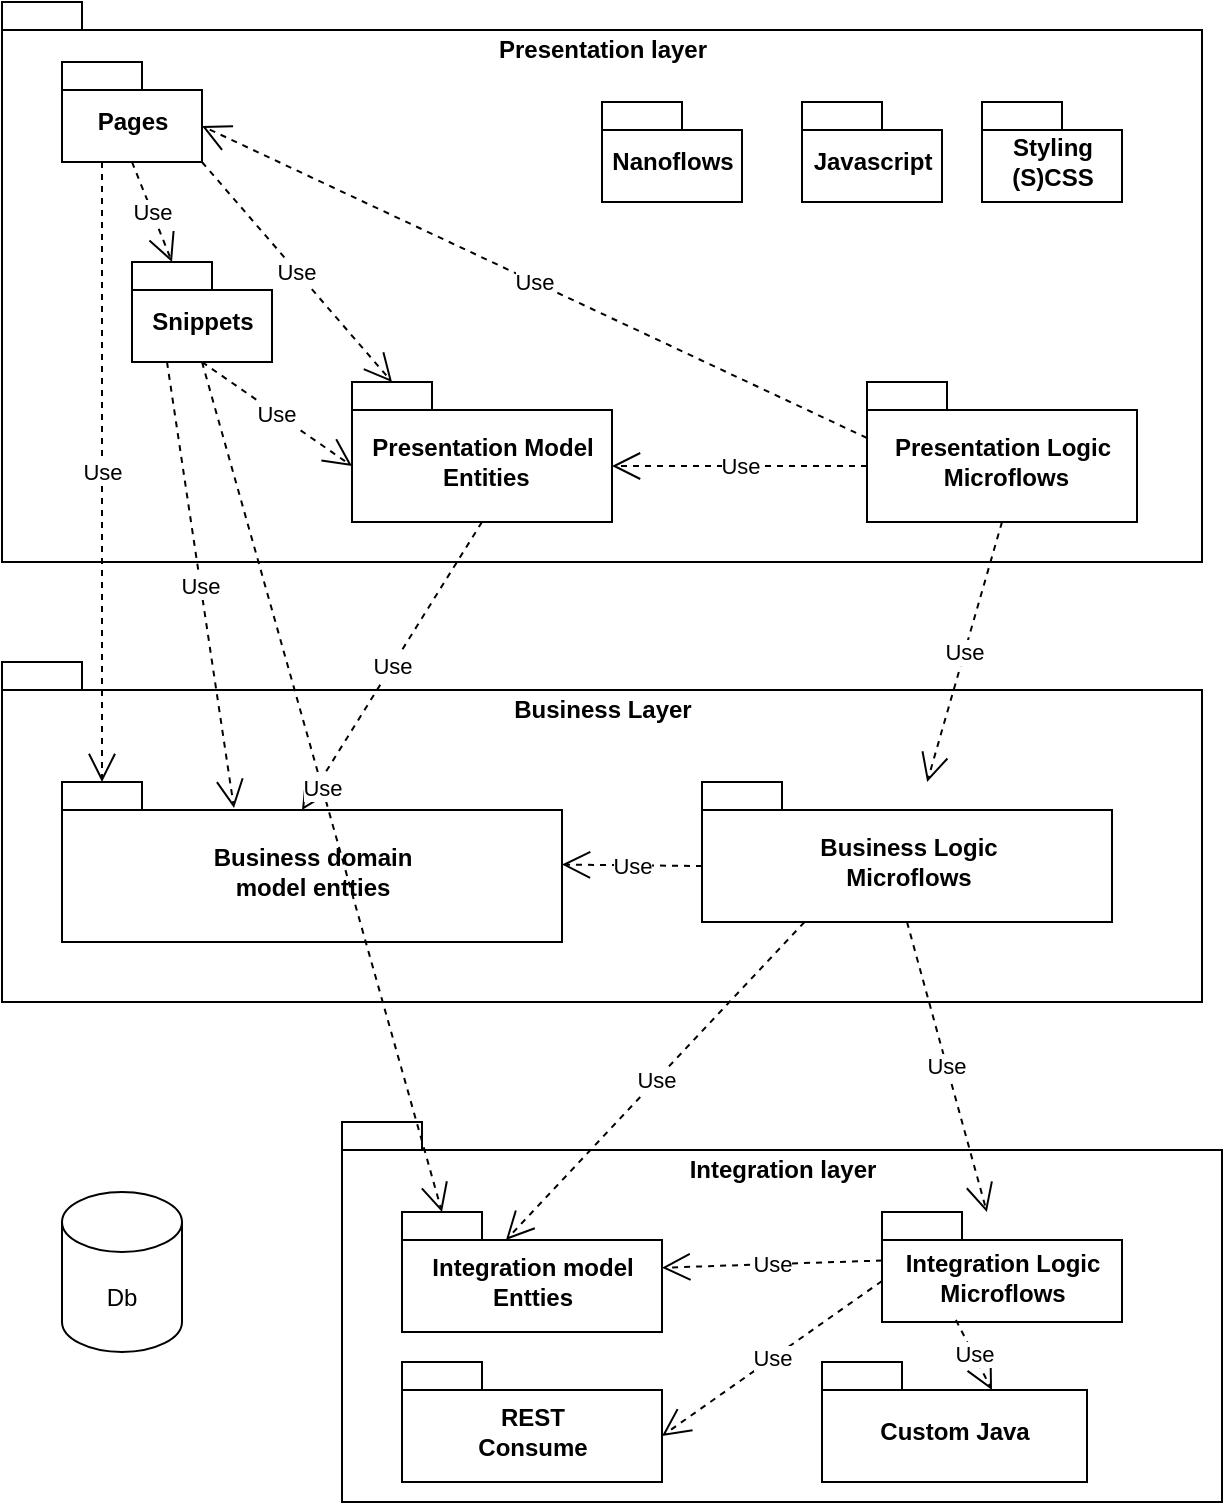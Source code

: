 <mxfile version="20.2.3" type="github">
  <diagram id="5lkGdCX38_jDYc64qRNI" name="Page-1">
    <mxGraphModel dx="1298" dy="945" grid="1" gridSize="10" guides="1" tooltips="1" connect="1" arrows="1" fold="1" page="1" pageScale="1" pageWidth="850" pageHeight="1100" math="0" shadow="0">
      <root>
        <mxCell id="0" />
        <mxCell id="1" parent="0" />
        <mxCell id="YnYZbGRVtHC3Ov1tgGDw-1" value="Presentation layer" style="shape=folder;fontStyle=1;spacingTop=10;tabWidth=40;tabHeight=14;tabPosition=left;html=1;spacingLeft=0;spacingBottom=0;labelPosition=center;verticalLabelPosition=middle;align=center;verticalAlign=top;horizontal=1;" vertex="1" parent="1">
          <mxGeometry x="120" y="60" width="600" height="280" as="geometry" />
        </mxCell>
        <mxCell id="YnYZbGRVtHC3Ov1tgGDw-3" value="Presentation Model&lt;br&gt;&amp;nbsp;Entities" style="shape=folder;fontStyle=1;spacingTop=10;tabWidth=40;tabHeight=14;tabPosition=left;html=1;" vertex="1" parent="1">
          <mxGeometry x="295" y="250" width="130" height="70" as="geometry" />
        </mxCell>
        <mxCell id="YnYZbGRVtHC3Ov1tgGDw-4" value="Pages" style="shape=folder;fontStyle=1;spacingTop=10;tabWidth=40;tabHeight=14;tabPosition=left;html=1;" vertex="1" parent="1">
          <mxGeometry x="150" y="90" width="70" height="50" as="geometry" />
        </mxCell>
        <mxCell id="YnYZbGRVtHC3Ov1tgGDw-5" value="Snippets" style="shape=folder;fontStyle=1;spacingTop=10;tabWidth=40;tabHeight=14;tabPosition=left;html=1;" vertex="1" parent="1">
          <mxGeometry x="185" y="190" width="70" height="50" as="geometry" />
        </mxCell>
        <mxCell id="YnYZbGRVtHC3Ov1tgGDw-7" value="Presentation Logic&lt;br&gt;&amp;nbsp;Microflows" style="shape=folder;fontStyle=1;spacingTop=10;tabWidth=40;tabHeight=14;tabPosition=left;html=1;" vertex="1" parent="1">
          <mxGeometry x="552.5" y="250" width="135" height="70" as="geometry" />
        </mxCell>
        <mxCell id="YnYZbGRVtHC3Ov1tgGDw-6" value="Nanoflows" style="shape=folder;fontStyle=1;spacingTop=10;tabWidth=40;tabHeight=14;tabPosition=left;html=1;" vertex="1" parent="1">
          <mxGeometry x="420" y="110" width="70" height="50" as="geometry" />
        </mxCell>
        <mxCell id="YnYZbGRVtHC3Ov1tgGDw-9" value="Javascript" style="shape=folder;fontStyle=1;spacingTop=10;tabWidth=40;tabHeight=14;tabPosition=left;html=1;" vertex="1" parent="1">
          <mxGeometry x="520" y="110" width="70" height="50" as="geometry" />
        </mxCell>
        <mxCell id="YnYZbGRVtHC3Ov1tgGDw-11" value="Business Layer" style="shape=folder;fontStyle=1;spacingTop=10;tabWidth=40;tabHeight=14;tabPosition=left;html=1;verticalAlign=top;" vertex="1" parent="1">
          <mxGeometry x="120" y="390" width="600" height="170" as="geometry" />
        </mxCell>
        <mxCell id="YnYZbGRVtHC3Ov1tgGDw-12" value="Business domain &lt;br&gt;model entties" style="shape=folder;fontStyle=1;spacingTop=10;tabWidth=40;tabHeight=14;tabPosition=left;html=1;" vertex="1" parent="1">
          <mxGeometry x="150" y="450" width="250" height="80" as="geometry" />
        </mxCell>
        <mxCell id="YnYZbGRVtHC3Ov1tgGDw-13" value="Styling&lt;br&gt;(S)CSS" style="shape=folder;fontStyle=1;spacingTop=10;tabWidth=40;tabHeight=14;tabPosition=left;html=1;" vertex="1" parent="1">
          <mxGeometry x="610" y="110" width="70" height="50" as="geometry" />
        </mxCell>
        <mxCell id="YnYZbGRVtHC3Ov1tgGDw-14" value="Db" style="shape=cylinder3;whiteSpace=wrap;html=1;boundedLbl=1;backgroundOutline=1;size=15;" vertex="1" parent="1">
          <mxGeometry x="150" y="655" width="60" height="80" as="geometry" />
        </mxCell>
        <mxCell id="YnYZbGRVtHC3Ov1tgGDw-15" value="Business Logic&lt;br&gt;Microflows" style="shape=folder;fontStyle=1;spacingTop=10;tabWidth=40;tabHeight=14;tabPosition=left;html=1;" vertex="1" parent="1">
          <mxGeometry x="470" y="450" width="205" height="70" as="geometry" />
        </mxCell>
        <mxCell id="YnYZbGRVtHC3Ov1tgGDw-16" value="Integration layer" style="shape=folder;fontStyle=1;spacingTop=10;tabWidth=40;tabHeight=14;tabPosition=left;html=1;verticalAlign=top;" vertex="1" parent="1">
          <mxGeometry x="290" y="620" width="440" height="190" as="geometry" />
        </mxCell>
        <mxCell id="YnYZbGRVtHC3Ov1tgGDw-17" value="Integration model&lt;br&gt;Entties" style="shape=folder;fontStyle=1;spacingTop=10;tabWidth=40;tabHeight=14;tabPosition=left;html=1;" vertex="1" parent="1">
          <mxGeometry x="320" y="665" width="130" height="60" as="geometry" />
        </mxCell>
        <mxCell id="YnYZbGRVtHC3Ov1tgGDw-19" value="Integration Logic&lt;br&gt;Microflows" style="shape=folder;fontStyle=1;spacingTop=10;tabWidth=40;tabHeight=14;tabPosition=left;html=1;" vertex="1" parent="1">
          <mxGeometry x="560" y="665" width="120" height="55" as="geometry" />
        </mxCell>
        <mxCell id="YnYZbGRVtHC3Ov1tgGDw-20" value="Custom Java" style="shape=folder;fontStyle=1;spacingTop=10;tabWidth=40;tabHeight=14;tabPosition=left;html=1;" vertex="1" parent="1">
          <mxGeometry x="530" y="740" width="132.5" height="60" as="geometry" />
        </mxCell>
        <mxCell id="YnYZbGRVtHC3Ov1tgGDw-22" value="Use" style="endArrow=open;endSize=12;dashed=1;html=1;rounded=0;exitX=0.5;exitY=1;exitDx=0;exitDy=0;exitPerimeter=0;" edge="1" parent="1" source="YnYZbGRVtHC3Ov1tgGDw-15" target="YnYZbGRVtHC3Ov1tgGDw-19">
          <mxGeometry width="160" relative="1" as="geometry">
            <mxPoint x="340" y="620" as="sourcePoint" />
            <mxPoint x="500" y="620" as="targetPoint" />
          </mxGeometry>
        </mxCell>
        <mxCell id="YnYZbGRVtHC3Ov1tgGDw-23" value="Use" style="endArrow=open;endSize=12;dashed=1;html=1;rounded=0;exitX=0.308;exitY=0.982;exitDx=0;exitDy=0;exitPerimeter=0;entryX=0;entryY=0;entryDx=85;entryDy=14;entryPerimeter=0;" edge="1" parent="1" source="YnYZbGRVtHC3Ov1tgGDw-19" target="YnYZbGRVtHC3Ov1tgGDw-20">
          <mxGeometry width="160" relative="1" as="geometry">
            <mxPoint x="582.5" y="530" as="sourcePoint" />
            <mxPoint x="622.641" y="680" as="targetPoint" />
          </mxGeometry>
        </mxCell>
        <mxCell id="YnYZbGRVtHC3Ov1tgGDw-24" value="Use" style="endArrow=open;endSize=12;dashed=1;html=1;rounded=0;exitX=0;exitY=0;exitDx=0;exitDy=42;exitPerimeter=0;" edge="1" parent="1" source="YnYZbGRVtHC3Ov1tgGDw-15" target="YnYZbGRVtHC3Ov1tgGDw-12">
          <mxGeometry width="160" relative="1" as="geometry">
            <mxPoint x="592.5" y="540" as="sourcePoint" />
            <mxPoint x="632.641" y="690" as="targetPoint" />
          </mxGeometry>
        </mxCell>
        <mxCell id="YnYZbGRVtHC3Ov1tgGDw-25" value="Use" style="endArrow=open;endSize=12;dashed=1;html=1;rounded=0;exitX=0.5;exitY=1;exitDx=0;exitDy=0;exitPerimeter=0;entryX=0;entryY=0;entryDx=120;entryDy=14;entryPerimeter=0;" edge="1" parent="1" source="YnYZbGRVtHC3Ov1tgGDw-3" target="YnYZbGRVtHC3Ov1tgGDw-12">
          <mxGeometry width="160" relative="1" as="geometry">
            <mxPoint x="602.5" y="550" as="sourcePoint" />
            <mxPoint x="642.641" y="700" as="targetPoint" />
          </mxGeometry>
        </mxCell>
        <mxCell id="YnYZbGRVtHC3Ov1tgGDw-26" value="Use" style="endArrow=open;endSize=12;dashed=1;html=1;rounded=0;exitX=0.5;exitY=1;exitDx=0;exitDy=0;exitPerimeter=0;" edge="1" parent="1" source="YnYZbGRVtHC3Ov1tgGDw-7" target="YnYZbGRVtHC3Ov1tgGDw-15">
          <mxGeometry width="160" relative="1" as="geometry">
            <mxPoint x="612.5" y="560" as="sourcePoint" />
            <mxPoint x="652.641" y="710" as="targetPoint" />
          </mxGeometry>
        </mxCell>
        <mxCell id="YnYZbGRVtHC3Ov1tgGDw-27" value="Use" style="endArrow=open;endSize=12;dashed=1;html=1;rounded=0;exitX=0;exitY=0;exitDx=70;exitDy=50;exitPerimeter=0;entryX=0;entryY=0;entryDx=20;entryDy=0;entryPerimeter=0;" edge="1" parent="1" source="YnYZbGRVtHC3Ov1tgGDw-4" target="YnYZbGRVtHC3Ov1tgGDw-3">
          <mxGeometry width="160" relative="1" as="geometry">
            <mxPoint x="622.5" y="570" as="sourcePoint" />
            <mxPoint x="662.641" y="720" as="targetPoint" />
          </mxGeometry>
        </mxCell>
        <mxCell id="YnYZbGRVtHC3Ov1tgGDw-28" value="Use" style="endArrow=open;endSize=12;dashed=1;html=1;rounded=0;exitX=0.5;exitY=1;exitDx=0;exitDy=0;exitPerimeter=0;entryX=0;entryY=0;entryDx=0;entryDy=42;entryPerimeter=0;" edge="1" parent="1" source="YnYZbGRVtHC3Ov1tgGDw-5" target="YnYZbGRVtHC3Ov1tgGDw-3">
          <mxGeometry width="160" relative="1" as="geometry">
            <mxPoint x="70" y="250" as="sourcePoint" />
            <mxPoint x="110.141" y="400" as="targetPoint" />
          </mxGeometry>
        </mxCell>
        <mxCell id="YnYZbGRVtHC3Ov1tgGDw-29" value="Use" style="endArrow=open;endSize=12;dashed=1;html=1;rounded=0;entryX=0;entryY=0;entryDx=20;entryDy=0;entryPerimeter=0;" edge="1" parent="1" target="YnYZbGRVtHC3Ov1tgGDw-12">
          <mxGeometry width="160" relative="1" as="geometry">
            <mxPoint x="170" y="140" as="sourcePoint" />
            <mxPoint x="120.141" y="410" as="targetPoint" />
          </mxGeometry>
        </mxCell>
        <mxCell id="YnYZbGRVtHC3Ov1tgGDw-30" value="Use" style="endArrow=open;endSize=12;dashed=1;html=1;rounded=0;exitX=0.25;exitY=1;exitDx=0;exitDy=0;exitPerimeter=0;entryX=0.4;entryY=0.233;entryDx=0;entryDy=0;entryPerimeter=0;" edge="1" parent="1" source="YnYZbGRVtHC3Ov1tgGDw-15" target="YnYZbGRVtHC3Ov1tgGDw-17">
          <mxGeometry width="160" relative="1" as="geometry">
            <mxPoint x="90" y="270" as="sourcePoint" />
            <mxPoint x="130.141" y="420" as="targetPoint" />
          </mxGeometry>
        </mxCell>
        <mxCell id="YnYZbGRVtHC3Ov1tgGDw-31" value="Use" style="endArrow=open;endSize=12;dashed=1;html=1;rounded=0;exitX=0;exitY=0;exitDx=0;exitDy=42;exitPerimeter=0;entryX=0;entryY=0;entryDx=130;entryDy=42;entryPerimeter=0;" edge="1" parent="1" source="YnYZbGRVtHC3Ov1tgGDw-7" target="YnYZbGRVtHC3Ov1tgGDw-3">
          <mxGeometry width="160" relative="1" as="geometry">
            <mxPoint x="100" y="280" as="sourcePoint" />
            <mxPoint x="140.141" y="430" as="targetPoint" />
          </mxGeometry>
        </mxCell>
        <mxCell id="YnYZbGRVtHC3Ov1tgGDw-32" value="Use" style="endArrow=open;endSize=12;dashed=1;html=1;rounded=0;exitX=0;exitY=0;exitDx=0;exitDy=28;exitPerimeter=0;entryX=0;entryY=0;entryDx=70;entryDy=32;entryPerimeter=0;" edge="1" parent="1" source="YnYZbGRVtHC3Ov1tgGDw-7" target="YnYZbGRVtHC3Ov1tgGDw-4">
          <mxGeometry width="160" relative="1" as="geometry">
            <mxPoint x="110" y="290" as="sourcePoint" />
            <mxPoint x="150.141" y="440" as="targetPoint" />
          </mxGeometry>
        </mxCell>
        <mxCell id="YnYZbGRVtHC3Ov1tgGDw-33" value="Use" style="endArrow=open;endSize=12;dashed=1;html=1;rounded=0;exitX=0.25;exitY=1;exitDx=0;exitDy=0;exitPerimeter=0;entryX=0.344;entryY=0.163;entryDx=0;entryDy=0;entryPerimeter=0;" edge="1" parent="1" source="YnYZbGRVtHC3Ov1tgGDw-5" target="YnYZbGRVtHC3Ov1tgGDw-12">
          <mxGeometry width="160" relative="1" as="geometry">
            <mxPoint x="120" y="300" as="sourcePoint" />
            <mxPoint x="160.141" y="450" as="targetPoint" />
          </mxGeometry>
        </mxCell>
        <mxCell id="YnYZbGRVtHC3Ov1tgGDw-34" value="Use" style="endArrow=open;endSize=12;dashed=1;html=1;rounded=0;exitX=0.5;exitY=1;exitDx=0;exitDy=0;exitPerimeter=0;entryX=0;entryY=0;entryDx=20;entryDy=0;entryPerimeter=0;" edge="1" parent="1" source="YnYZbGRVtHC3Ov1tgGDw-4" target="YnYZbGRVtHC3Ov1tgGDw-5">
          <mxGeometry width="160" relative="1" as="geometry">
            <mxPoint x="130" y="310" as="sourcePoint" />
            <mxPoint x="170.141" y="460" as="targetPoint" />
          </mxGeometry>
        </mxCell>
        <mxCell id="YnYZbGRVtHC3Ov1tgGDw-35" value="Use" style="endArrow=open;endSize=12;dashed=1;html=1;rounded=0;exitX=0.5;exitY=1;exitDx=0;exitDy=0;exitPerimeter=0;entryX=0;entryY=0;entryDx=20;entryDy=0;entryPerimeter=0;" edge="1" parent="1" source="YnYZbGRVtHC3Ov1tgGDw-5" target="YnYZbGRVtHC3Ov1tgGDw-17">
          <mxGeometry width="160" relative="1" as="geometry">
            <mxPoint x="140" y="320" as="sourcePoint" />
            <mxPoint x="180.141" y="470" as="targetPoint" />
          </mxGeometry>
        </mxCell>
        <mxCell id="YnYZbGRVtHC3Ov1tgGDw-36" value="REST&lt;br&gt;Consume" style="shape=folder;fontStyle=1;spacingTop=10;tabWidth=40;tabHeight=14;tabPosition=left;html=1;" vertex="1" parent="1">
          <mxGeometry x="320" y="740" width="130" height="60" as="geometry" />
        </mxCell>
        <mxCell id="YnYZbGRVtHC3Ov1tgGDw-37" value="Use" style="endArrow=open;endSize=12;dashed=1;html=1;rounded=0;exitX=0;exitY=0;exitDx=0;exitDy=34.5;exitPerimeter=0;entryX=0;entryY=0;entryDx=130;entryDy=37;entryPerimeter=0;" edge="1" parent="1" source="YnYZbGRVtHC3Ov1tgGDw-19" target="YnYZbGRVtHC3Ov1tgGDw-36">
          <mxGeometry width="160" relative="1" as="geometry">
            <mxPoint x="150" y="330" as="sourcePoint" />
            <mxPoint x="190.141" y="480" as="targetPoint" />
          </mxGeometry>
        </mxCell>
        <mxCell id="YnYZbGRVtHC3Ov1tgGDw-38" value="Use" style="endArrow=open;endSize=12;dashed=1;html=1;rounded=0;exitX=0;exitY=0;exitDx=0;exitDy=24.25;exitPerimeter=0;" edge="1" parent="1" source="YnYZbGRVtHC3Ov1tgGDw-19" target="YnYZbGRVtHC3Ov1tgGDw-17">
          <mxGeometry width="160" relative="1" as="geometry">
            <mxPoint x="160" y="340" as="sourcePoint" />
            <mxPoint x="200.141" y="490" as="targetPoint" />
          </mxGeometry>
        </mxCell>
      </root>
    </mxGraphModel>
  </diagram>
</mxfile>
